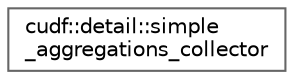 digraph "类继承关系图"
{
 // LATEX_PDF_SIZE
  bgcolor="transparent";
  edge [fontname=Helvetica,fontsize=10,labelfontname=Helvetica,labelfontsize=10];
  node [fontname=Helvetica,fontsize=10,shape=box,height=0.2,width=0.4];
  rankdir="LR";
  Node0 [id="Node000000",label="cudf::detail::simple\l_aggregations_collector",height=0.2,width=0.4,color="grey40", fillcolor="white", style="filled",URL="$classcudf_1_1detail_1_1simple__aggregations__collector.html",tooltip=" "];
}
